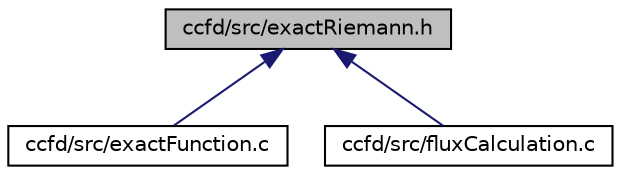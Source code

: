 digraph "ccfd/src/exactRiemann.h"
{
 // INTERACTIVE_SVG=YES
 // LATEX_PDF_SIZE
  edge [fontname="Helvetica",fontsize="10",labelfontname="Helvetica",labelfontsize="10"];
  node [fontname="Helvetica",fontsize="10",shape=record];
  Node1 [label="ccfd/src/exactRiemann.h",height=0.2,width=0.4,color="black", fillcolor="grey75", style="filled", fontcolor="black",tooltip=" "];
  Node1 -> Node2 [dir="back",color="midnightblue",fontsize="10",style="solid"];
  Node2 [label="ccfd/src/exactFunction.c",height=0.2,width=0.4,color="black", fillcolor="white", style="filled",URL="$exactFunction_8c.html",tooltip="Contains the exact function evaluation function."];
  Node1 -> Node3 [dir="back",color="midnightblue",fontsize="10",style="solid"];
  Node3 [label="ccfd/src/fluxCalculation.c",height=0.2,width=0.4,color="black", fillcolor="white", style="filled",URL="$fluxCalculation_8c.html",tooltip="Contains the flux calculation functions."];
}
